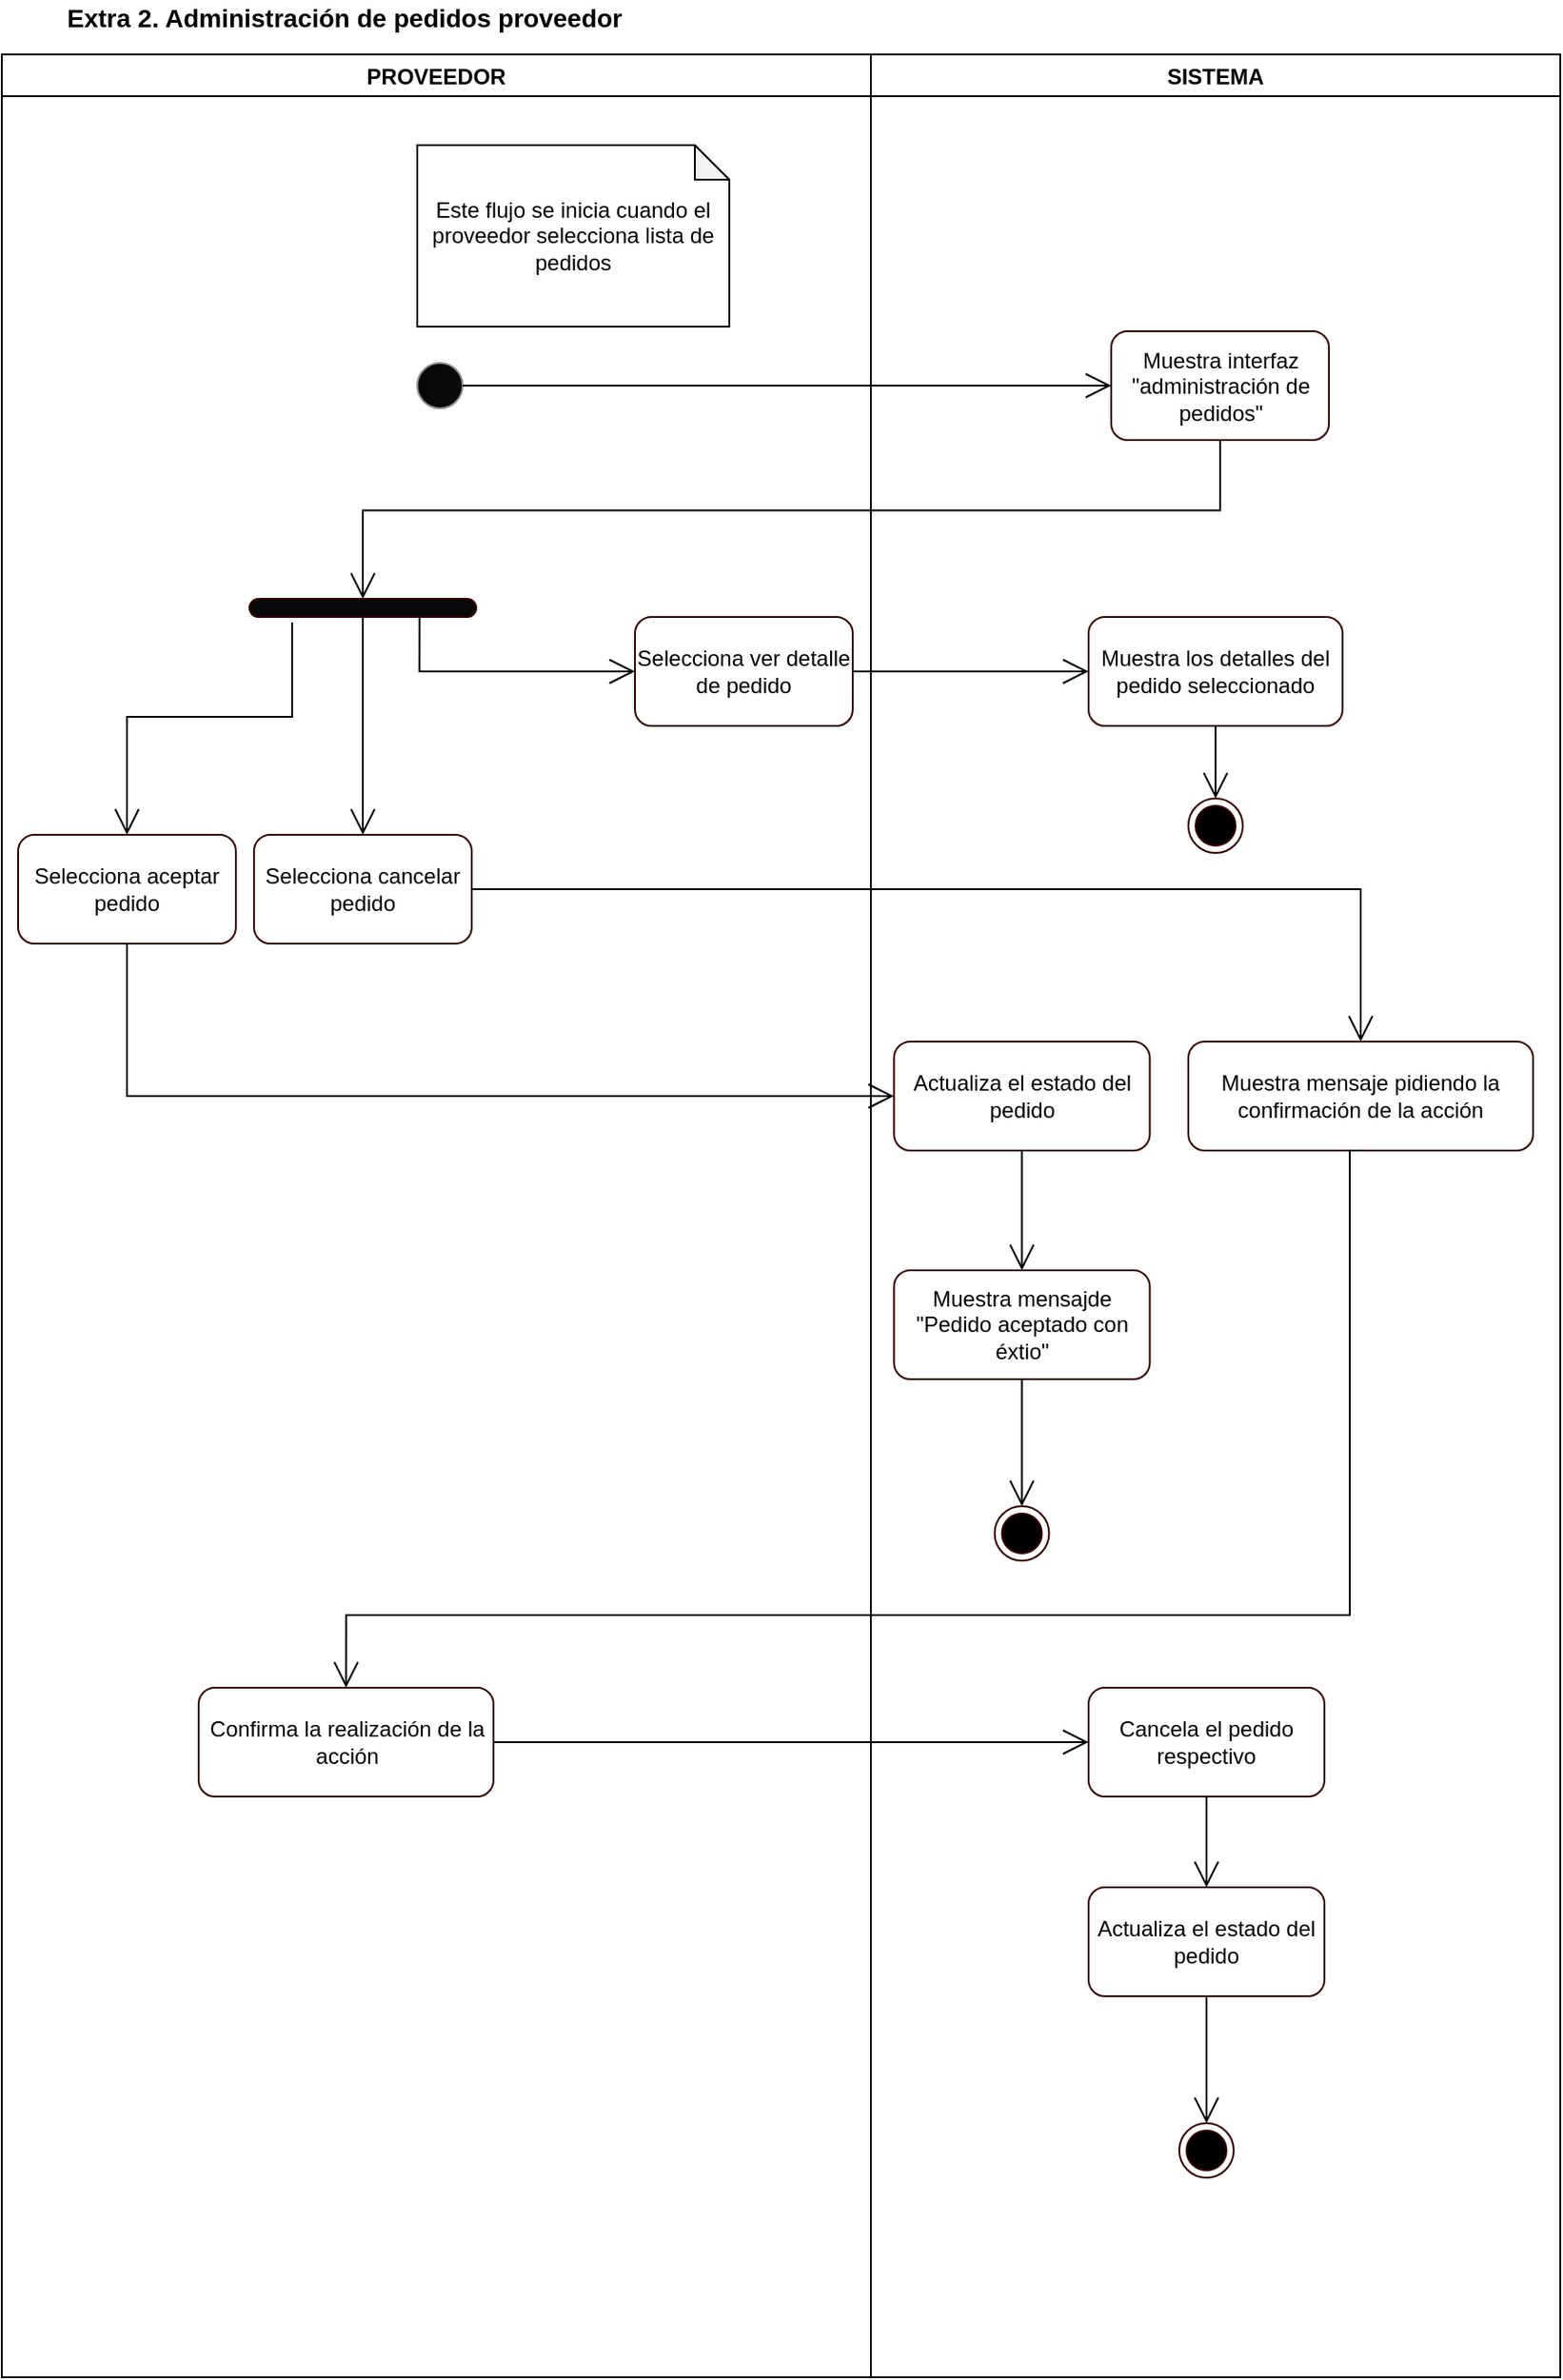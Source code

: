 <mxfile version="13.2.4" type="device"><diagram id="usdjyMedl2LyT0kTP7rD" name="Page-1"><mxGraphModel dx="428" dy="10743" grid="1" gridSize="10" guides="1" tooltips="1" connect="1" arrows="1" fold="1" page="1" pageScale="1" pageWidth="827" pageHeight="1169" math="0" shadow="0"><root><mxCell id="0"/><mxCell id="1" parent="0"/><mxCell id="cfUANLPs1cfpUvms5ylp-100" value="PROVEEDOR" style="swimlane;gradientColor=none;" parent="1" vertex="1"><mxGeometry x="41" y="-10480" width="479" height="1280" as="geometry"/></mxCell><mxCell id="cfUANLPs1cfpUvms5ylp-101" value="" style="ellipse;whiteSpace=wrap;html=1;aspect=fixed;strokeColor=#919191;fillColor=#080808;gradientColor=none;" parent="cfUANLPs1cfpUvms5ylp-100" vertex="1"><mxGeometry x="229" y="170" width="25" height="25" as="geometry"/></mxCell><mxCell id="cfUANLPs1cfpUvms5ylp-102" value="Este flujo se inicia cuando el proveedor selecciona lista de pedidos" style="shape=note;whiteSpace=wrap;html=1;backgroundOutline=1;darkOpacity=0.05;size=19;" parent="cfUANLPs1cfpUvms5ylp-100" vertex="1"><mxGeometry x="229" y="50" width="172" height="100" as="geometry"/></mxCell><mxCell id="cfUANLPs1cfpUvms5ylp-103" value="" style="group" parent="cfUANLPs1cfpUvms5ylp-100" vertex="1" connectable="0"><mxGeometry x="29" y="300" width="417.5" height="270" as="geometry"/></mxCell><mxCell id="cfUANLPs1cfpUvms5ylp-104" value="" style="group" parent="cfUANLPs1cfpUvms5ylp-103" vertex="1" connectable="0"><mxGeometry width="417.5" height="160" as="geometry"/></mxCell><mxCell id="nRme-nezzcu48ifYfsjX-2" style="edgeStyle=orthogonalEdgeStyle;rounded=0;orthogonalLoop=1;jettySize=auto;html=1;exitX=0.75;exitY=1;exitDx=0;exitDy=0;endArrow=open;endFill=0;endSize=12;" parent="cfUANLPs1cfpUvms5ylp-104" source="cfUANLPs1cfpUvms5ylp-105" target="cfUANLPs1cfpUvms5ylp-111" edge="1"><mxGeometry relative="1" as="geometry"/></mxCell><mxCell id="cfUANLPs1cfpUvms5ylp-105" value="" style="rounded=1;whiteSpace=wrap;html=1;strokeColor=#330000;fillColor=#080808;gradientColor=none;arcSize=50;" parent="cfUANLPs1cfpUvms5ylp-104" vertex="1"><mxGeometry x="107.5" width="125" height="10" as="geometry"/></mxCell><mxCell id="cfUANLPs1cfpUvms5ylp-111" value="Selecciona ver detalle de pedido" style="rounded=1;whiteSpace=wrap;html=1;strokeColor=#330000;fillColor=#FFFFFF;gradientColor=none;" parent="cfUANLPs1cfpUvms5ylp-104" vertex="1"><mxGeometry x="320" y="10" width="120" height="60" as="geometry"/></mxCell><mxCell id="cfUANLPs1cfpUvms5ylp-109" value="Selecciona cancelar pedido" style="rounded=1;whiteSpace=wrap;html=1;strokeColor=#330000;fillColor=#FFFFFF;gradientColor=none;" parent="cfUANLPs1cfpUvms5ylp-104" vertex="1"><mxGeometry x="110" y="130" width="120" height="60" as="geometry"/></mxCell><mxCell id="cfUANLPs1cfpUvms5ylp-108" style="edgeStyle=orthogonalEdgeStyle;rounded=0;orthogonalLoop=1;jettySize=auto;html=1;exitX=0.5;exitY=0;exitDx=0;exitDy=0;entryX=0.5;entryY=1;entryDx=0;entryDy=0;startArrow=open;startFill=0;startSize=12;endArrow=none;endFill=0;endSize=12;targetPerimeterSpacing=0;" parent="cfUANLPs1cfpUvms5ylp-104" source="cfUANLPs1cfpUvms5ylp-109" target="cfUANLPs1cfpUvms5ylp-105" edge="1"><mxGeometry relative="1" as="geometry"/></mxCell><mxCell id="cfUANLPs1cfpUvms5ylp-107" value="Selecciona aceptar pedido" style="rounded=1;whiteSpace=wrap;html=1;strokeColor=#330000;fillColor=#FFFFFF;gradientColor=none;" parent="cfUANLPs1cfpUvms5ylp-103" vertex="1"><mxGeometry x="-20" y="130" width="120" height="60" as="geometry"/></mxCell><mxCell id="cfUANLPs1cfpUvms5ylp-106" style="edgeStyle=orthogonalEdgeStyle;rounded=0;orthogonalLoop=1;jettySize=auto;html=1;exitX=0.5;exitY=0;exitDx=0;exitDy=0;entryX=0.188;entryY=1.3;entryDx=0;entryDy=0;entryPerimeter=0;startArrow=open;startFill=0;startSize=12;endArrow=none;endFill=0;endSize=12;targetPerimeterSpacing=0;" parent="cfUANLPs1cfpUvms5ylp-103" source="cfUANLPs1cfpUvms5ylp-107" target="cfUANLPs1cfpUvms5ylp-105" edge="1"><mxGeometry relative="1" as="geometry"/></mxCell><mxCell id="cfUANLPs1cfpUvms5ylp-116" value="Confirma la realización de la acción" style="rounded=1;whiteSpace=wrap;html=1;strokeColor=#330000;fillColor=#FFFFFF;gradientColor=none;" parent="cfUANLPs1cfpUvms5ylp-100" vertex="1"><mxGeometry x="108.5" y="900" width="162.5" height="60" as="geometry"/></mxCell><mxCell id="cfUANLPs1cfpUvms5ylp-121" value="SISTEMA" style="swimlane;gradientColor=none;" parent="1" vertex="1"><mxGeometry x="520" y="-10480" width="380" height="1280" as="geometry"/></mxCell><mxCell id="cfUANLPs1cfpUvms5ylp-122" value="Muestra interfaz &quot;administración de pedidos&quot;" style="rounded=1;whiteSpace=wrap;html=1;strokeColor=#330000;fillColor=#FFFFFF;gradientColor=none;" parent="cfUANLPs1cfpUvms5ylp-121" vertex="1"><mxGeometry x="132.5" y="152.5" width="120" height="60" as="geometry"/></mxCell><mxCell id="K14zuGhiinwJfvtUoJsr-2" style="edgeStyle=orthogonalEdgeStyle;rounded=0;orthogonalLoop=1;jettySize=auto;html=1;exitX=0.5;exitY=1;exitDx=0;exitDy=0;entryX=0.5;entryY=0;entryDx=0;entryDy=0;endSize=12;endArrow=open;endFill=0;" parent="cfUANLPs1cfpUvms5ylp-121" source="cfUANLPs1cfpUvms5ylp-171" target="jhrf9NMhYoPA2JUa3Eh7-2" edge="1"><mxGeometry relative="1" as="geometry"/></mxCell><mxCell id="cfUANLPs1cfpUvms5ylp-171" value="Actualiza el estado del pedido" style="rounded=1;whiteSpace=wrap;html=1;strokeColor=#330000;fillColor=#FFFFFF;gradientColor=none;" parent="cfUANLPs1cfpUvms5ylp-121" vertex="1"><mxGeometry x="12.75" y="544" width="141" height="60" as="geometry"/></mxCell><mxCell id="K14zuGhiinwJfvtUoJsr-7" style="edgeStyle=orthogonalEdgeStyle;rounded=0;orthogonalLoop=1;jettySize=auto;html=1;exitX=0.5;exitY=1;exitDx=0;exitDy=0;entryX=0.5;entryY=0;entryDx=0;entryDy=0;endArrow=open;endFill=0;endSize=12;" parent="cfUANLPs1cfpUvms5ylp-121" source="jhrf9NMhYoPA2JUa3Eh7-2" target="K14zuGhiinwJfvtUoJsr-6" edge="1"><mxGeometry relative="1" as="geometry"/></mxCell><mxCell id="jhrf9NMhYoPA2JUa3Eh7-2" value="Muestra mensajde &quot;Pedido aceptado con éxtio&quot;" style="rounded=1;whiteSpace=wrap;html=1;strokeColor=#330000;fillColor=#FFFFFF;gradientColor=none;" parent="cfUANLPs1cfpUvms5ylp-121" vertex="1"><mxGeometry x="12.75" y="670" width="141" height="60" as="geometry"/></mxCell><mxCell id="cfUANLPs1cfpUvms5ylp-146" value="" style="ellipse;html=1;shape=endState;fillColor=#000000;strokeColor=#330000;" parent="cfUANLPs1cfpUvms5ylp-121" vertex="1"><mxGeometry x="170" y="1140" width="30" height="30" as="geometry"/></mxCell><mxCell id="jhrf9NMhYoPA2JUa3Eh7-20" style="edgeStyle=orthogonalEdgeStyle;rounded=0;orthogonalLoop=1;jettySize=auto;html=1;exitX=0.5;exitY=1;exitDx=0;exitDy=0;entryX=0.5;entryY=0;entryDx=0;entryDy=0;endArrow=open;endFill=0;endSize=12;" parent="cfUANLPs1cfpUvms5ylp-121" source="jhrf9NMhYoPA2JUa3Eh7-15" target="cfUANLPs1cfpUvms5ylp-146" edge="1"><mxGeometry relative="1" as="geometry"/></mxCell><mxCell id="jhrf9NMhYoPA2JUa3Eh7-17" value="Muestra mensaje pidiendo la confirmación de la acción" style="rounded=1;whiteSpace=wrap;html=1;strokeColor=#330000;fillColor=#FFFFFF;gradientColor=none;" parent="cfUANLPs1cfpUvms5ylp-121" vertex="1"><mxGeometry x="175" y="544" width="190" height="60" as="geometry"/></mxCell><mxCell id="K14zuGhiinwJfvtUoJsr-6" value="" style="ellipse;html=1;shape=endState;fillColor=#000000;strokeColor=#330000;" parent="cfUANLPs1cfpUvms5ylp-121" vertex="1"><mxGeometry x="68.25" y="800" width="30" height="30" as="geometry"/></mxCell><mxCell id="K14zuGhiinwJfvtUoJsr-10" style="edgeStyle=orthogonalEdgeStyle;rounded=0;orthogonalLoop=1;jettySize=auto;html=1;exitX=0.5;exitY=1;exitDx=0;exitDy=0;entryX=0.5;entryY=0;entryDx=0;entryDy=0;endArrow=open;endFill=0;endSize=12;" parent="cfUANLPs1cfpUvms5ylp-121" source="K14zuGhiinwJfvtUoJsr-8" target="K14zuGhiinwJfvtUoJsr-9" edge="1"><mxGeometry relative="1" as="geometry"/></mxCell><mxCell id="K14zuGhiinwJfvtUoJsr-8" value="Muestra los detalles del pedido seleccionado" style="rounded=1;whiteSpace=wrap;html=1;strokeColor=#330000;fillColor=#FFFFFF;gradientColor=none;" parent="cfUANLPs1cfpUvms5ylp-121" vertex="1"><mxGeometry x="120" y="310" width="140" height="60" as="geometry"/></mxCell><mxCell id="K14zuGhiinwJfvtUoJsr-9" value="" style="ellipse;html=1;shape=endState;fillColor=#000000;strokeColor=#330000;" parent="cfUANLPs1cfpUvms5ylp-121" vertex="1"><mxGeometry x="175" y="410" width="30" height="30" as="geometry"/></mxCell><mxCell id="cfUANLPs1cfpUvms5ylp-143" value="" style="group" parent="cfUANLPs1cfpUvms5ylp-121" vertex="1" connectable="0"><mxGeometry x="120" y="890" width="162.5" height="150" as="geometry"/></mxCell><mxCell id="jhrf9NMhYoPA2JUa3Eh7-15" value="Actualiza el estado del pedido" style="rounded=1;whiteSpace=wrap;html=1;strokeColor=#330000;fillColor=#FFFFFF;gradientColor=none;" parent="cfUANLPs1cfpUvms5ylp-143" vertex="1"><mxGeometry y="120" width="130" height="60" as="geometry"/></mxCell><mxCell id="jhrf9NMhYoPA2JUa3Eh7-16" style="edgeStyle=orthogonalEdgeStyle;rounded=0;orthogonalLoop=1;jettySize=auto;html=1;exitX=0.5;exitY=1;exitDx=0;exitDy=0;entryX=0.5;entryY=0;entryDx=0;entryDy=0;endArrow=open;endFill=0;endSize=12;" parent="cfUANLPs1cfpUvms5ylp-143" source="cfUANLPs1cfpUvms5ylp-136" target="jhrf9NMhYoPA2JUa3Eh7-15" edge="1"><mxGeometry relative="1" as="geometry"/></mxCell><mxCell id="cfUANLPs1cfpUvms5ylp-136" value="Cancela el pedido respectivo" style="rounded=1;whiteSpace=wrap;html=1;strokeColor=#330000;fillColor=#FFFFFF;gradientColor=none;" parent="cfUANLPs1cfpUvms5ylp-143" vertex="1"><mxGeometry y="10" width="130" height="60" as="geometry"/></mxCell><mxCell id="cfUANLPs1cfpUvms5ylp-156" style="edgeStyle=orthogonalEdgeStyle;rounded=0;orthogonalLoop=1;jettySize=auto;html=1;exitX=1;exitY=0.5;exitDx=0;exitDy=0;entryX=0;entryY=0.5;entryDx=0;entryDy=0;endSize=12;endArrow=open;endFill=0;" parent="1" source="cfUANLPs1cfpUvms5ylp-101" target="cfUANLPs1cfpUvms5ylp-122" edge="1"><mxGeometry relative="1" as="geometry"/></mxCell><mxCell id="cfUANLPs1cfpUvms5ylp-157" style="edgeStyle=orthogonalEdgeStyle;rounded=0;orthogonalLoop=1;jettySize=auto;html=1;exitX=0.5;exitY=1;exitDx=0;exitDy=0;entryX=0.5;entryY=0;entryDx=0;entryDy=0;endArrow=open;endFill=0;endSize=12;" parent="1" source="cfUANLPs1cfpUvms5ylp-122" target="cfUANLPs1cfpUvms5ylp-105" edge="1"><mxGeometry relative="1" as="geometry"/></mxCell><mxCell id="cfUANLPs1cfpUvms5ylp-161" style="edgeStyle=orthogonalEdgeStyle;rounded=0;orthogonalLoop=1;jettySize=auto;html=1;exitX=1;exitY=0.5;exitDx=0;exitDy=0;endArrow=open;endFill=0;endSize=12;entryX=0;entryY=0.5;entryDx=0;entryDy=0;" parent="1" source="cfUANLPs1cfpUvms5ylp-116" target="cfUANLPs1cfpUvms5ylp-136" edge="1"><mxGeometry relative="1" as="geometry"><mxPoint x="640" y="-9010" as="targetPoint"/></mxGeometry></mxCell><mxCell id="cfUANLPs1cfpUvms5ylp-174" style="edgeStyle=orthogonalEdgeStyle;rounded=0;orthogonalLoop=1;jettySize=auto;html=1;exitX=0.5;exitY=1;exitDx=0;exitDy=0;startArrow=none;startFill=0;startSize=12;endArrow=open;endFill=0;endSize=12;targetPerimeterSpacing=0;entryX=0;entryY=0.5;entryDx=0;entryDy=0;" parent="1" source="cfUANLPs1cfpUvms5ylp-107" target="cfUANLPs1cfpUvms5ylp-171" edge="1"><mxGeometry relative="1" as="geometry"><mxPoint x="280" y="-9940" as="targetPoint"/></mxGeometry></mxCell><mxCell id="jhrf9NMhYoPA2JUa3Eh7-19" style="edgeStyle=orthogonalEdgeStyle;rounded=0;orthogonalLoop=1;jettySize=auto;html=1;exitX=0.5;exitY=1;exitDx=0;exitDy=0;endArrow=open;endFill=0;endSize=12;entryX=0.5;entryY=0;entryDx=0;entryDy=0;" parent="1" source="jhrf9NMhYoPA2JUa3Eh7-17" target="cfUANLPs1cfpUvms5ylp-116" edge="1"><mxGeometry relative="1" as="geometry"><Array as="points"><mxPoint x="784" y="-9620"/><mxPoint x="231" y="-9620"/></Array></mxGeometry></mxCell><mxCell id="nRme-nezzcu48ifYfsjX-1" style="edgeStyle=orthogonalEdgeStyle;rounded=0;orthogonalLoop=1;jettySize=auto;html=1;exitX=1;exitY=0.5;exitDx=0;exitDy=0;endArrow=open;endFill=0;endSize=12;" parent="1" source="cfUANLPs1cfpUvms5ylp-109" target="jhrf9NMhYoPA2JUa3Eh7-17" edge="1"><mxGeometry relative="1" as="geometry"><Array as="points"><mxPoint x="360" y="-10020"/><mxPoint x="784" y="-10020"/></Array></mxGeometry></mxCell><mxCell id="nRme-nezzcu48ifYfsjX-4" style="edgeStyle=orthogonalEdgeStyle;rounded=0;orthogonalLoop=1;jettySize=auto;html=1;exitX=1;exitY=0.5;exitDx=0;exitDy=0;endArrow=open;endFill=0;endSize=12;" parent="1" source="cfUANLPs1cfpUvms5ylp-111" target="K14zuGhiinwJfvtUoJsr-8" edge="1"><mxGeometry relative="1" as="geometry"><mxPoint x="685" y="-10140" as="targetPoint"/></mxGeometry></mxCell><mxCell id="L7-Z0JWAyednWp3O9TEa-1" value="Extra 2. Administración de pedidos proveedor" style="text;html=1;strokeColor=none;fillColor=none;align=center;verticalAlign=middle;whiteSpace=wrap;rounded=0;fontStyle=1;fontSize=14;fontFamily=Arial;" vertex="1" parent="1"><mxGeometry x="70" y="-10510" width="320" height="20" as="geometry"/></mxCell></root></mxGraphModel></diagram></mxfile>